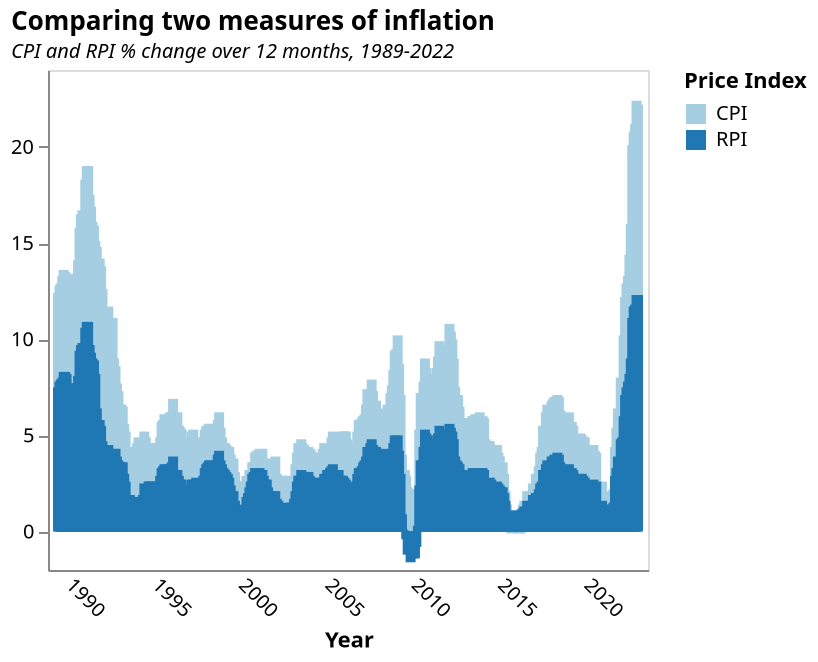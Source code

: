 {
  "$schema": "https://vega.github.io/schema/vega-lite/v5.json",
  "title": {
    "text": "Comparing two measures of inflation ",
    "subtitle": "CPI and RPI % change over 12 months, 1989-2022 ",
    "subtitleFontStyle": "italic",
    "subtitleFontSize": 10,
    "anchor": "start",
    "color": "black"
  },
  "data": {
    "values": [
      {
        "Date": "1989 JAN",
        "Value": 4.9,
        "Price Index": "CPI"
      },
      {
        "Date": "1989 FEB",
        "Value": 5,
        "Price Index": "CPI"
      },
      {
        "Date": "1989 MAR",
        "Value": 5,
        "Price Index": "CPI"
      },
      {
        "Date": "1989 APR",
        "Value": 5.3,
        "Price Index": "CPI"
      },
      {
        "Date": "1989 MAY",
        "Value": 5.3,
        "Price Index": "CPI"
      },
      {
        "Date": "1989 JUN",
        "Value": 5.2,
        "Price Index": "CPI"
      },
      {
        "Date": "1989 JUL",
        "Value": 5.2,
        "Price Index": "CPI"
      },
      {
        "Date": "1989 AUG",
        "Value": 5,
        "Price Index": "CPI"
      },
      {
        "Date": "1989 SEP",
        "Value": 5.2,
        "Price Index": "CPI"
      },
      {
        "Date": "1989 OCT",
        "Value": 5.5,
        "Price Index": "CPI"
      },
      {
        "Date": "1989 NOV",
        "Value": 5.5,
        "Price Index": "CPI"
      },
      {
        "Date": "1989 DEC",
        "Value": 5.5,
        "Price Index": "CPI"
      },
      {
        "Date": "1990 JAN",
        "Value": 5.7,
        "Price Index": "CPI"
      },
      {
        "Date": "1990 FEB",
        "Value": 5.9,
        "Price Index": "CPI"
      },
      {
        "Date": "1990 MAR",
        "Value": 6,
        "Price Index": "CPI"
      },
      {
        "Date": "1990 APR",
        "Value": 6.4,
        "Price Index": "CPI"
      },
      {
        "Date": "1990 MAY",
        "Value": 6.8,
        "Price Index": "CPI"
      },
      {
        "Date": "1990 JUN",
        "Value": 6.9,
        "Price Index": "CPI"
      },
      {
        "Date": "1990 JUL",
        "Value": 6.8,
        "Price Index": "CPI"
      },
      {
        "Date": "1990 AUG",
        "Value": 7.7,
        "Price Index": "CPI"
      },
      {
        "Date": "1990 SEP",
        "Value": 8.1,
        "Price Index": "CPI"
      },
      {
        "Date": "1990 OCT",
        "Value": 8.1,
        "Price Index": "CPI"
      },
      {
        "Date": "1990 NOV",
        "Value": 7.8,
        "Price Index": "CPI"
      },
      {
        "Date": "1990 DEC",
        "Value": 7.6,
        "Price Index": "CPI"
      },
      {
        "Date": "1991 JAN",
        "Value": 7.1,
        "Price Index": "CPI"
      },
      {
        "Date": "1991 FEB",
        "Value": 7,
        "Price Index": "CPI"
      },
      {
        "Date": "1991 MAR",
        "Value": 6.9,
        "Price Index": "CPI"
      },
      {
        "Date": "1991 APR",
        "Value": 8.4,
        "Price Index": "CPI"
      },
      {
        "Date": "1991 MAY",
        "Value": 8.2,
        "Price Index": "CPI"
      },
      {
        "Date": "1991 JUN",
        "Value": 8.4,
        "Price Index": "CPI"
      },
      {
        "Date": "1991 JUL",
        "Value": 8.3,
        "Price Index": "CPI"
      },
      {
        "Date": "1991 AUG",
        "Value": 7.9,
        "Price Index": "CPI"
      },
      {
        "Date": "1991 SEP",
        "Value": 7.1,
        "Price Index": "CPI"
      },
      {
        "Date": "1991 OCT",
        "Value": 6.8,
        "Price Index": "CPI"
      },
      {
        "Date": "1991 NOV",
        "Value": 7.1,
        "Price Index": "CPI"
      },
      {
        "Date": "1991 DEC",
        "Value": 7.2,
        "Price Index": "CPI"
      },
      {
        "Date": "1992 JAN",
        "Value": 7,
        "Price Index": "CPI"
      },
      {
        "Date": "1992 FEB",
        "Value": 6.9,
        "Price Index": "CPI"
      },
      {
        "Date": "1992 MAR",
        "Value": 7.1,
        "Price Index": "CPI"
      },
      {
        "Date": "1992 APR",
        "Value": 4.7,
        "Price Index": "CPI"
      },
      {
        "Date": "1992 MAY",
        "Value": 4.3,
        "Price Index": "CPI"
      },
      {
        "Date": "1992 JUN",
        "Value": 3.8,
        "Price Index": "CPI"
      },
      {
        "Date": "1992 JUL",
        "Value": 3.6,
        "Price Index": "CPI"
      },
      {
        "Date": "1992 AUG",
        "Value": 3,
        "Price Index": "CPI"
      },
      {
        "Date": "1992 SEP",
        "Value": 3,
        "Price Index": "CPI"
      },
      {
        "Date": "1992 OCT",
        "Value": 2.9,
        "Price Index": "CPI"
      },
      {
        "Date": "1992 NOV",
        "Value": 2.6,
        "Price Index": "CPI"
      },
      {
        "Date": "1992 DEC",
        "Value": 2.6,
        "Price Index": "CPI"
      },
      {
        "Date": "1993 JAN",
        "Value": 2.2,
        "Price Index": "CPI"
      },
      {
        "Date": "1993 FEB",
        "Value": 2.4,
        "Price Index": "CPI"
      },
      {
        "Date": "1993 MAR",
        "Value": 2.5,
        "Price Index": "CPI"
      },
      {
        "Date": "1993 APR",
        "Value": 2.5,
        "Price Index": "CPI"
      },
      {
        "Date": "1993 MAY",
        "Value": 2.5,
        "Price Index": "CPI"
      },
      {
        "Date": "1993 JUN",
        "Value": 2.4,
        "Price Index": "CPI"
      },
      {
        "Date": "1993 JUL",
        "Value": 2.6,
        "Price Index": "CPI"
      },
      {
        "Date": "1993 AUG",
        "Value": 2.9,
        "Price Index": "CPI"
      },
      {
        "Date": "1993 SEP",
        "Value": 3.1,
        "Price Index": "CPI"
      },
      {
        "Date": "1993 OCT",
        "Value": 2.6,
        "Price Index": "CPI"
      },
      {
        "Date": "1993 NOV",
        "Value": 2.3,
        "Price Index": "CPI"
      },
      {
        "Date": "1993 DEC",
        "Value": 2.4,
        "Price Index": "CPI"
      },
      {
        "Date": "1994 JAN",
        "Value": 2.7,
        "Price Index": "CPI"
      },
      {
        "Date": "1994 FEB",
        "Value": 2.5,
        "Price Index": "CPI"
      },
      {
        "Date": "1994 MAR",
        "Value": 2.2,
        "Price Index": "CPI"
      },
      {
        "Date": "1994 APR",
        "Value": 2,
        "Price Index": "CPI"
      },
      {
        "Date": "1994 MAY",
        "Value": 2,
        "Price Index": "CPI"
      },
      {
        "Date": "1994 JUN",
        "Value": 2,
        "Price Index": "CPI"
      },
      {
        "Date": "1994 JUL",
        "Value": 1.7,
        "Price Index": "CPI"
      },
      {
        "Date": "1994 AUG",
        "Value": 1.9,
        "Price Index": "CPI"
      },
      {
        "Date": "1994 SEP",
        "Value": 1.5,
        "Price Index": "CPI"
      },
      {
        "Date": "1994 OCT",
        "Value": 1.5,
        "Price Index": "CPI"
      },
      {
        "Date": "1994 NOV",
        "Value": 1.8,
        "Price Index": "CPI"
      },
      {
        "Date": "1994 DEC",
        "Value": 2,
        "Price Index": "CPI"
      },
      {
        "Date": "1995 JAN",
        "Value": 2.4,
        "Price Index": "CPI"
      },
      {
        "Date": "1995 FEB",
        "Value": 2.4,
        "Price Index": "CPI"
      },
      {
        "Date": "1995 MAR",
        "Value": 2.6,
        "Price Index": "CPI"
      },
      {
        "Date": "1995 APR",
        "Value": 2.3,
        "Price Index": "CPI"
      },
      {
        "Date": "1995 MAY",
        "Value": 2.5,
        "Price Index": "CPI"
      },
      {
        "Date": "1995 JUN",
        "Value": 2.6,
        "Price Index": "CPI"
      },
      {
        "Date": "1995 JUL",
        "Value": 2.7,
        "Price Index": "CPI"
      },
      {
        "Date": "1995 AUG",
        "Value": 2.6,
        "Price Index": "CPI"
      },
      {
        "Date": "1995 SEP",
        "Value": 3,
        "Price Index": "CPI"
      },
      {
        "Date": "1995 OCT",
        "Value": 2.9,
        "Price Index": "CPI"
      },
      {
        "Date": "1995 NOV",
        "Value": 2.8,
        "Price Index": "CPI"
      },
      {
        "Date": "1995 DEC",
        "Value": 3,
        "Price Index": "CPI"
      },
      {
        "Date": "1996 JAN",
        "Value": 2.6,
        "Price Index": "CPI"
      },
      {
        "Date": "1996 FEB",
        "Value": 2.7,
        "Price Index": "CPI"
      },
      {
        "Date": "1996 MAR",
        "Value": 2.6,
        "Price Index": "CPI"
      },
      {
        "Date": "1996 APR",
        "Value": 2.5,
        "Price Index": "CPI"
      },
      {
        "Date": "1996 MAY",
        "Value": 2.3,
        "Price Index": "CPI"
      },
      {
        "Date": "1996 JUN",
        "Value": 2.3,
        "Price Index": "CPI"
      },
      {
        "Date": "1996 JUL",
        "Value": 2.2,
        "Price Index": "CPI"
      },
      {
        "Date": "1996 AUG",
        "Value": 2.3,
        "Price Index": "CPI"
      },
      {
        "Date": "1996 SEP",
        "Value": 2.3,
        "Price Index": "CPI"
      },
      {
        "Date": "1996 OCT",
        "Value": 2.5,
        "Price Index": "CPI"
      },
      {
        "Date": "1996 NOV",
        "Value": 2.6,
        "Price Index": "CPI"
      },
      {
        "Date": "1996 DEC",
        "Value": 2.3,
        "Price Index": "CPI"
      },
      {
        "Date": "1997 JAN",
        "Value": 2.1,
        "Price Index": "CPI"
      },
      {
        "Date": "1997 FEB",
        "Value": 1.9,
        "Price Index": "CPI"
      },
      {
        "Date": "1997 MAR",
        "Value": 1.7,
        "Price Index": "CPI"
      },
      {
        "Date": "1997 APR",
        "Value": 1.6,
        "Price Index": "CPI"
      },
      {
        "Date": "1997 MAY",
        "Value": 1.6,
        "Price Index": "CPI"
      },
      {
        "Date": "1997 JUN",
        "Value": 1.7,
        "Price Index": "CPI"
      },
      {
        "Date": "1997 JUL",
        "Value": 2,
        "Price Index": "CPI"
      },
      {
        "Date": "1997 AUG",
        "Value": 2,
        "Price Index": "CPI"
      },
      {
        "Date": "1997 SEP",
        "Value": 1.8,
        "Price Index": "CPI"
      },
      {
        "Date": "1997 OCT",
        "Value": 1.9,
        "Price Index": "CPI"
      },
      {
        "Date": "1997 NOV",
        "Value": 1.9,
        "Price Index": "CPI"
      },
      {
        "Date": "1997 DEC",
        "Value": 1.7,
        "Price Index": "CPI"
      },
      {
        "Date": "1998 JAN",
        "Value": 1.5,
        "Price Index": "CPI"
      },
      {
        "Date": "1998 FEB",
        "Value": 1.6,
        "Price Index": "CPI"
      },
      {
        "Date": "1998 MAR",
        "Value": 1.7,
        "Price Index": "CPI"
      },
      {
        "Date": "1998 APR",
        "Value": 1.8,
        "Price Index": "CPI"
      },
      {
        "Date": "1998 MAY",
        "Value": 2,
        "Price Index": "CPI"
      },
      {
        "Date": "1998 JUN",
        "Value": 1.7,
        "Price Index": "CPI"
      },
      {
        "Date": "1998 JUL",
        "Value": 1.4,
        "Price Index": "CPI"
      },
      {
        "Date": "1998 AUG",
        "Value": 1.3,
        "Price Index": "CPI"
      },
      {
        "Date": "1998 SEP",
        "Value": 1.4,
        "Price Index": "CPI"
      },
      {
        "Date": "1998 OCT",
        "Value": 1.4,
        "Price Index": "CPI"
      },
      {
        "Date": "1998 NOV",
        "Value": 1.4,
        "Price Index": "CPI"
      },
      {
        "Date": "1998 DEC",
        "Value": 1.6,
        "Price Index": "CPI"
      },
      {
        "Date": "1999 JAN",
        "Value": 1.6,
        "Price Index": "CPI"
      },
      {
        "Date": "1999 FEB",
        "Value": 1.4,
        "Price Index": "CPI"
      },
      {
        "Date": "1999 MAR",
        "Value": 1.7,
        "Price Index": "CPI"
      },
      {
        "Date": "1999 APR",
        "Value": 1.5,
        "Price Index": "CPI"
      },
      {
        "Date": "1999 MAY",
        "Value": 1.3,
        "Price Index": "CPI"
      },
      {
        "Date": "1999 JUN",
        "Value": 1.3,
        "Price Index": "CPI"
      },
      {
        "Date": "1999 JUL",
        "Value": 1.3,
        "Price Index": "CPI"
      },
      {
        "Date": "1999 AUG",
        "Value": 1.2,
        "Price Index": "CPI"
      },
      {
        "Date": "1999 SEP",
        "Value": 1.2,
        "Price Index": "CPI"
      },
      {
        "Date": "1999 OCT",
        "Value": 1.1,
        "Price Index": "CPI"
      },
      {
        "Date": "1999 NOV",
        "Value": 1.2,
        "Price Index": "CPI"
      },
      {
        "Date": "1999 DEC",
        "Value": 1.1,
        "Price Index": "CPI"
      },
      {
        "Date": "2000 JAN",
        "Value": 0.8,
        "Price Index": "CPI"
      },
      {
        "Date": "2000 FEB",
        "Value": 0.9,
        "Price Index": "CPI"
      },
      {
        "Date": "2000 MAR",
        "Value": 0.6,
        "Price Index": "CPI"
      },
      {
        "Date": "2000 APR",
        "Value": 0.6,
        "Price Index": "CPI"
      },
      {
        "Date": "2000 MAY",
        "Value": 0.5,
        "Price Index": "CPI"
      },
      {
        "Date": "2000 JUN",
        "Value": 0.8,
        "Price Index": "CPI"
      },
      {
        "Date": "2000 JUL",
        "Value": 0.9,
        "Price Index": "CPI"
      },
      {
        "Date": "2000 AUG",
        "Value": 0.6,
        "Price Index": "CPI"
      },
      {
        "Date": "2000 SEP",
        "Value": 1,
        "Price Index": "CPI"
      },
      {
        "Date": "2000 OCT",
        "Value": 1,
        "Price Index": "CPI"
      },
      {
        "Date": "2000 NOV",
        "Value": 1.1,
        "Price Index": "CPI"
      },
      {
        "Date": "2000 DEC",
        "Value": 0.8,
        "Price Index": "CPI"
      },
      {
        "Date": "2001 JAN",
        "Value": 0.9,
        "Price Index": "CPI"
      },
      {
        "Date": "2001 FEB",
        "Value": 0.8,
        "Price Index": "CPI"
      },
      {
        "Date": "2001 MAR",
        "Value": 0.9,
        "Price Index": "CPI"
      },
      {
        "Date": "2001 APR",
        "Value": 1.2,
        "Price Index": "CPI"
      },
      {
        "Date": "2001 MAY",
        "Value": 1.7,
        "Price Index": "CPI"
      },
      {
        "Date": "2001 JUN",
        "Value": 1.7,
        "Price Index": "CPI"
      },
      {
        "Date": "2001 JUL",
        "Value": 1.4,
        "Price Index": "CPI"
      },
      {
        "Date": "2001 AUG",
        "Value": 1.8,
        "Price Index": "CPI"
      },
      {
        "Date": "2001 SEP",
        "Value": 1.3,
        "Price Index": "CPI"
      },
      {
        "Date": "2001 OCT",
        "Value": 1.2,
        "Price Index": "CPI"
      },
      {
        "Date": "2001 NOV",
        "Value": 0.8,
        "Price Index": "CPI"
      },
      {
        "Date": "2001 DEC",
        "Value": 1.1,
        "Price Index": "CPI"
      },
      {
        "Date": "2002 JAN",
        "Value": 1.6,
        "Price Index": "CPI"
      },
      {
        "Date": "2002 FEB",
        "Value": 1.5,
        "Price Index": "CPI"
      },
      {
        "Date": "2002 MAR",
        "Value": 1.5,
        "Price Index": "CPI"
      },
      {
        "Date": "2002 APR",
        "Value": 1.4,
        "Price Index": "CPI"
      },
      {
        "Date": "2002 MAY",
        "Value": 0.8,
        "Price Index": "CPI"
      },
      {
        "Date": "2002 JUN",
        "Value": 0.6,
        "Price Index": "CPI"
      },
      {
        "Date": "2002 JUL",
        "Value": 1.1,
        "Price Index": "CPI"
      },
      {
        "Date": "2002 AUG",
        "Value": 1,
        "Price Index": "CPI"
      },
      {
        "Date": "2002 SEP",
        "Value": 1,
        "Price Index": "CPI"
      },
      {
        "Date": "2002 OCT",
        "Value": 1.4,
        "Price Index": "CPI"
      },
      {
        "Date": "2002 NOV",
        "Value": 1.5,
        "Price Index": "CPI"
      },
      {
        "Date": "2002 DEC",
        "Value": 1.7,
        "Price Index": "CPI"
      },
      {
        "Date": "2003 JAN",
        "Value": 1.3,
        "Price Index": "CPI"
      },
      {
        "Date": "2003 FEB",
        "Value": 1.6,
        "Price Index": "CPI"
      },
      {
        "Date": "2003 MAR",
        "Value": 1.5,
        "Price Index": "CPI"
      },
      {
        "Date": "2003 APR",
        "Value": 1.4,
        "Price Index": "CPI"
      },
      {
        "Date": "2003 MAY",
        "Value": 1.3,
        "Price Index": "CPI"
      },
      {
        "Date": "2003 JUN",
        "Value": 1.1,
        "Price Index": "CPI"
      },
      {
        "Date": "2003 JUL",
        "Value": 1.3,
        "Price Index": "CPI"
      },
      {
        "Date": "2003 AUG",
        "Value": 1.4,
        "Price Index": "CPI"
      },
      {
        "Date": "2003 SEP",
        "Value": 1.4,
        "Price Index": "CPI"
      },
      {
        "Date": "2003 OCT",
        "Value": 1.4,
        "Price Index": "CPI"
      },
      {
        "Date": "2003 NOV",
        "Value": 1.3,
        "Price Index": "CPI"
      },
      {
        "Date": "2003 DEC",
        "Value": 1.3,
        "Price Index": "CPI"
      },
      {
        "Date": "2004 JAN",
        "Value": 1.4,
        "Price Index": "CPI"
      },
      {
        "Date": "2004 FEB",
        "Value": 1.3,
        "Price Index": "CPI"
      },
      {
        "Date": "2004 MAR",
        "Value": 1.1,
        "Price Index": "CPI"
      },
      {
        "Date": "2004 APR",
        "Value": 1.1,
        "Price Index": "CPI"
      },
      {
        "Date": "2004 MAY",
        "Value": 1.5,
        "Price Index": "CPI"
      },
      {
        "Date": "2004 JUN",
        "Value": 1.6,
        "Price Index": "CPI"
      },
      {
        "Date": "2004 JUL",
        "Value": 1.4,
        "Price Index": "CPI"
      },
      {
        "Date": "2004 AUG",
        "Value": 1.3,
        "Price Index": "CPI"
      },
      {
        "Date": "2004 SEP",
        "Value": 1.1,
        "Price Index": "CPI"
      },
      {
        "Date": "2004 OCT",
        "Value": 1.2,
        "Price Index": "CPI"
      },
      {
        "Date": "2004 NOV",
        "Value": 1.5,
        "Price Index": "CPI"
      },
      {
        "Date": "2004 DEC",
        "Value": 1.7,
        "Price Index": "CPI"
      },
      {
        "Date": "2005 JAN",
        "Value": 1.6,
        "Price Index": "CPI"
      },
      {
        "Date": "2005 FEB",
        "Value": 1.7,
        "Price Index": "CPI"
      },
      {
        "Date": "2005 MAR",
        "Value": 1.9,
        "Price Index": "CPI"
      },
      {
        "Date": "2005 APR",
        "Value": 1.9,
        "Price Index": "CPI"
      },
      {
        "Date": "2005 MAY",
        "Value": 1.9,
        "Price Index": "CPI"
      },
      {
        "Date": "2005 JUN",
        "Value": 2,
        "Price Index": "CPI"
      },
      {
        "Date": "2005 JUL",
        "Value": 2.3,
        "Price Index": "CPI"
      },
      {
        "Date": "2005 AUG",
        "Value": 2.4,
        "Price Index": "CPI"
      },
      {
        "Date": "2005 SEP",
        "Value": 2.5,
        "Price Index": "CPI"
      },
      {
        "Date": "2005 OCT",
        "Value": 2.3,
        "Price Index": "CPI"
      },
      {
        "Date": "2005 NOV",
        "Value": 2.1,
        "Price Index": "CPI"
      },
      {
        "Date": "2005 DEC",
        "Value": 1.9,
        "Price Index": "CPI"
      },
      {
        "Date": "2006 JAN",
        "Value": 1.9,
        "Price Index": "CPI"
      },
      {
        "Date": "2006 FEB",
        "Value": 2,
        "Price Index": "CPI"
      },
      {
        "Date": "2006 MAR",
        "Value": 1.8,
        "Price Index": "CPI"
      },
      {
        "Date": "2006 APR",
        "Value": 2,
        "Price Index": "CPI"
      },
      {
        "Date": "2006 MAY",
        "Value": 2.2,
        "Price Index": "CPI"
      },
      {
        "Date": "2006 JUN",
        "Value": 2.5,
        "Price Index": "CPI"
      },
      {
        "Date": "2006 JUL",
        "Value": 2.4,
        "Price Index": "CPI"
      },
      {
        "Date": "2006 AUG",
        "Value": 2.5,
        "Price Index": "CPI"
      },
      {
        "Date": "2006 SEP",
        "Value": 2.4,
        "Price Index": "CPI"
      },
      {
        "Date": "2006 OCT",
        "Value": 2.4,
        "Price Index": "CPI"
      },
      {
        "Date": "2006 NOV",
        "Value": 2.7,
        "Price Index": "CPI"
      },
      {
        "Date": "2006 DEC",
        "Value": 3,
        "Price Index": "CPI"
      },
      {
        "Date": "2007 JAN",
        "Value": 2.7,
        "Price Index": "CPI"
      },
      {
        "Date": "2007 FEB",
        "Value": 2.8,
        "Price Index": "CPI"
      },
      {
        "Date": "2007 MAR",
        "Value": 3.1,
        "Price Index": "CPI"
      },
      {
        "Date": "2007 APR",
        "Value": 2.8,
        "Price Index": "CPI"
      },
      {
        "Date": "2007 MAY",
        "Value": 2.5,
        "Price Index": "CPI"
      },
      {
        "Date": "2007 JUN",
        "Value": 2.4,
        "Price Index": "CPI"
      },
      {
        "Date": "2007 JUL",
        "Value": 1.9,
        "Price Index": "CPI"
      },
      {
        "Date": "2007 AUG",
        "Value": 1.8,
        "Price Index": "CPI"
      },
      {
        "Date": "2007 SEP",
        "Value": 1.8,
        "Price Index": "CPI"
      },
      {
        "Date": "2007 OCT",
        "Value": 2.1,
        "Price Index": "CPI"
      },
      {
        "Date": "2007 NOV",
        "Value": 2.1,
        "Price Index": "CPI"
      },
      {
        "Date": "2007 DEC",
        "Value": 2.1,
        "Price Index": "CPI"
      },
      {
        "Date": "2008 JAN",
        "Value": 2.2,
        "Price Index": "CPI"
      },
      {
        "Date": "2008 FEB",
        "Value": 2.5,
        "Price Index": "CPI"
      },
      {
        "Date": "2008 MAR",
        "Value": 2.5,
        "Price Index": "CPI"
      },
      {
        "Date": "2008 APR",
        "Value": 3,
        "Price Index": "CPI"
      },
      {
        "Date": "2008 MAY",
        "Value": 3.3,
        "Price Index": "CPI"
      },
      {
        "Date": "2008 JUN",
        "Value": 3.8,
        "Price Index": "CPI"
      },
      {
        "Date": "2008 JUL",
        "Value": 4.4,
        "Price Index": "CPI"
      },
      {
        "Date": "2008 AUG",
        "Value": 4.7,
        "Price Index": "CPI"
      },
      {
        "Date": "2008 SEP",
        "Value": 5.2,
        "Price Index": "CPI"
      },
      {
        "Date": "2008 OCT",
        "Value": 4.5,
        "Price Index": "CPI"
      },
      {
        "Date": "2008 NOV",
        "Value": 4.1,
        "Price Index": "CPI"
      },
      {
        "Date": "2008 DEC",
        "Value": 3.1,
        "Price Index": "CPI"
      },
      {
        "Date": "2009 JAN",
        "Value": 3,
        "Price Index": "CPI"
      },
      {
        "Date": "2009 FEB",
        "Value": 3.2,
        "Price Index": "CPI"
      },
      {
        "Date": "2009 MAR",
        "Value": 2.9,
        "Price Index": "CPI"
      },
      {
        "Date": "2009 APR",
        "Value": 2.3,
        "Price Index": "CPI"
      },
      {
        "Date": "2009 MAY",
        "Value": 2.2,
        "Price Index": "CPI"
      },
      {
        "Date": "2009 JUN",
        "Value": 1.8,
        "Price Index": "CPI"
      },
      {
        "Date": "2009 JUL",
        "Value": 1.8,
        "Price Index": "CPI"
      },
      {
        "Date": "2009 AUG",
        "Value": 1.6,
        "Price Index": "CPI"
      },
      {
        "Date": "2009 SEP",
        "Value": 1.1,
        "Price Index": "CPI"
      },
      {
        "Date": "2009 OCT",
        "Value": 1.5,
        "Price Index": "CPI"
      },
      {
        "Date": "2009 NOV",
        "Value": 1.9,
        "Price Index": "CPI"
      },
      {
        "Date": "2009 DEC",
        "Value": 2.9,
        "Price Index": "CPI"
      },
      {
        "Date": "2010 JAN",
        "Value": 3.5,
        "Price Index": "CPI"
      },
      {
        "Date": "2010 FEB",
        "Value": 3,
        "Price Index": "CPI"
      },
      {
        "Date": "2010 MAR",
        "Value": 3.4,
        "Price Index": "CPI"
      },
      {
        "Date": "2010 APR",
        "Value": 3.7,
        "Price Index": "CPI"
      },
      {
        "Date": "2010 MAY",
        "Value": 3.4,
        "Price Index": "CPI"
      },
      {
        "Date": "2010 JUN",
        "Value": 3.2,
        "Price Index": "CPI"
      },
      {
        "Date": "2010 JUL",
        "Value": 3.1,
        "Price Index": "CPI"
      },
      {
        "Date": "2010 AUG",
        "Value": 3.1,
        "Price Index": "CPI"
      },
      {
        "Date": "2010 SEP",
        "Value": 3.1,
        "Price Index": "CPI"
      },
      {
        "Date": "2010 OCT",
        "Value": 3.2,
        "Price Index": "CPI"
      },
      {
        "Date": "2010 NOV",
        "Value": 3.3,
        "Price Index": "CPI"
      },
      {
        "Date": "2010 DEC",
        "Value": 3.7,
        "Price Index": "CPI"
      },
      {
        "Date": "2011 JAN",
        "Value": 4,
        "Price Index": "CPI"
      },
      {
        "Date": "2011 FEB",
        "Value": 4.4,
        "Price Index": "CPI"
      },
      {
        "Date": "2011 MAR",
        "Value": 4,
        "Price Index": "CPI"
      },
      {
        "Date": "2011 APR",
        "Value": 4.5,
        "Price Index": "CPI"
      },
      {
        "Date": "2011 MAY",
        "Value": 4.5,
        "Price Index": "CPI"
      },
      {
        "Date": "2011 JUN",
        "Value": 4.2,
        "Price Index": "CPI"
      },
      {
        "Date": "2011 JUL",
        "Value": 4.4,
        "Price Index": "CPI"
      },
      {
        "Date": "2011 AUG",
        "Value": 4.5,
        "Price Index": "CPI"
      },
      {
        "Date": "2011 SEP",
        "Value": 5.2,
        "Price Index": "CPI"
      },
      {
        "Date": "2011 OCT",
        "Value": 5,
        "Price Index": "CPI"
      },
      {
        "Date": "2011 NOV",
        "Value": 4.8,
        "Price Index": "CPI"
      },
      {
        "Date": "2011 DEC",
        "Value": 4.2,
        "Price Index": "CPI"
      },
      {
        "Date": "2012 JAN",
        "Value": 3.6,
        "Price Index": "CPI"
      },
      {
        "Date": "2012 FEB",
        "Value": 3.4,
        "Price Index": "CPI"
      },
      {
        "Date": "2012 MAR",
        "Value": 3.5,
        "Price Index": "CPI"
      },
      {
        "Date": "2012 APR",
        "Value": 3,
        "Price Index": "CPI"
      },
      {
        "Date": "2012 MAY",
        "Value": 2.8,
        "Price Index": "CPI"
      },
      {
        "Date": "2012 JUN",
        "Value": 2.4,
        "Price Index": "CPI"
      },
      {
        "Date": "2012 JUL",
        "Value": 2.6,
        "Price Index": "CPI"
      },
      {
        "Date": "2012 AUG",
        "Value": 2.5,
        "Price Index": "CPI"
      },
      {
        "Date": "2012 SEP",
        "Value": 2.2,
        "Price Index": "CPI"
      },
      {
        "Date": "2012 OCT",
        "Value": 2.7,
        "Price Index": "CPI"
      },
      {
        "Date": "2012 NOV",
        "Value": 2.7,
        "Price Index": "CPI"
      },
      {
        "Date": "2012 DEC",
        "Value": 2.7,
        "Price Index": "CPI"
      },
      {
        "Date": "2013 JAN",
        "Value": 2.7,
        "Price Index": "CPI"
      },
      {
        "Date": "2013 FEB",
        "Value": 2.8,
        "Price Index": "CPI"
      },
      {
        "Date": "2013 MAR",
        "Value": 2.8,
        "Price Index": "CPI"
      },
      {
        "Date": "2013 APR",
        "Value": 2.4,
        "Price Index": "CPI"
      },
      {
        "Date": "2013 MAY",
        "Value": 2.7,
        "Price Index": "CPI"
      },
      {
        "Date": "2013 JUN",
        "Value": 2.9,
        "Price Index": "CPI"
      },
      {
        "Date": "2013 JUL",
        "Value": 2.8,
        "Price Index": "CPI"
      },
      {
        "Date": "2013 AUG",
        "Value": 2.7,
        "Price Index": "CPI"
      },
      {
        "Date": "2013 SEP",
        "Value": 2.7,
        "Price Index": "CPI"
      },
      {
        "Date": "2013 OCT",
        "Value": 2.2,
        "Price Index": "CPI"
      },
      {
        "Date": "2013 NOV",
        "Value": 2.1,
        "Price Index": "CPI"
      },
      {
        "Date": "2013 DEC",
        "Value": 2,
        "Price Index": "CPI"
      },
      {
        "Date": "2014 JAN",
        "Value": 1.9,
        "Price Index": "CPI"
      },
      {
        "Date": "2014 FEB",
        "Value": 1.7,
        "Price Index": "CPI"
      },
      {
        "Date": "2014 MAR",
        "Value": 1.6,
        "Price Index": "CPI"
      },
      {
        "Date": "2014 APR",
        "Value": 1.8,
        "Price Index": "CPI"
      },
      {
        "Date": "2014 MAY",
        "Value": 1.5,
        "Price Index": "CPI"
      },
      {
        "Date": "2014 JUN",
        "Value": 1.9,
        "Price Index": "CPI"
      },
      {
        "Date": "2014 JUL",
        "Value": 1.6,
        "Price Index": "CPI"
      },
      {
        "Date": "2014 AUG",
        "Value": 1.5,
        "Price Index": "CPI"
      },
      {
        "Date": "2014 SEP",
        "Value": 1.2,
        "Price Index": "CPI"
      },
      {
        "Date": "2014 OCT",
        "Value": 1.3,
        "Price Index": "CPI"
      },
      {
        "Date": "2014 NOV",
        "Value": 1,
        "Price Index": "CPI"
      },
      {
        "Date": "2014 DEC",
        "Value": 0.5,
        "Price Index": "CPI"
      },
      {
        "Date": "2015 JAN",
        "Value": 0.3,
        "Price Index": "CPI"
      },
      {
        "Date": "2015 FEB",
        "Value": 0,
        "Price Index": "CPI"
      },
      {
        "Date": "2015 MAR",
        "Value": 0,
        "Price Index": "CPI"
      },
      {
        "Date": "2015 APR",
        "Value": -0.1,
        "Price Index": "CPI"
      },
      {
        "Date": "2015 MAY",
        "Value": 0.1,
        "Price Index": "CPI"
      },
      {
        "Date": "2015 JUN",
        "Value": 0,
        "Price Index": "CPI"
      },
      {
        "Date": "2015 JUL",
        "Value": 0.1,
        "Price Index": "CPI"
      },
      {
        "Date": "2015 AUG",
        "Value": 0,
        "Price Index": "CPI"
      },
      {
        "Date": "2015 SEP",
        "Value": -0.1,
        "Price Index": "CPI"
      },
      {
        "Date": "2015 OCT",
        "Value": -0.1,
        "Price Index": "CPI"
      },
      {
        "Date": "2015 NOV",
        "Value": 0.1,
        "Price Index": "CPI"
      },
      {
        "Date": "2015 DEC",
        "Value": 0.2,
        "Price Index": "CPI"
      },
      {
        "Date": "2016 JAN",
        "Value": 0.3,
        "Price Index": "CPI"
      },
      {
        "Date": "2016 FEB",
        "Value": 0.3,
        "Price Index": "CPI"
      },
      {
        "Date": "2016 MAR",
        "Value": 0.5,
        "Price Index": "CPI"
      },
      {
        "Date": "2016 APR",
        "Value": 0.3,
        "Price Index": "CPI"
      },
      {
        "Date": "2016 MAY",
        "Value": 0.3,
        "Price Index": "CPI"
      },
      {
        "Date": "2016 JUN",
        "Value": 0.5,
        "Price Index": "CPI"
      },
      {
        "Date": "2016 JUL",
        "Value": 0.6,
        "Price Index": "CPI"
      },
      {
        "Date": "2016 AUG",
        "Value": 0.6,
        "Price Index": "CPI"
      },
      {
        "Date": "2016 SEP",
        "Value": 1,
        "Price Index": "CPI"
      },
      {
        "Date": "2016 OCT",
        "Value": 0.9,
        "Price Index": "CPI"
      },
      {
        "Date": "2016 NOV",
        "Value": 1.2,
        "Price Index": "CPI"
      },
      {
        "Date": "2016 DEC",
        "Value": 1.6,
        "Price Index": "CPI"
      },
      {
        "Date": "2017 JAN",
        "Value": 1.8,
        "Price Index": "CPI"
      },
      {
        "Date": "2017 FEB",
        "Value": 2.3,
        "Price Index": "CPI"
      },
      {
        "Date": "2017 MAR",
        "Value": 2.3,
        "Price Index": "CPI"
      },
      {
        "Date": "2017 APR",
        "Value": 2.7,
        "Price Index": "CPI"
      },
      {
        "Date": "2017 MAY",
        "Value": 2.9,
        "Price Index": "CPI"
      },
      {
        "Date": "2017 JUN",
        "Value": 2.6,
        "Price Index": "CPI"
      },
      {
        "Date": "2017 JUL",
        "Value": 2.6,
        "Price Index": "CPI"
      },
      {
        "Date": "2017 AUG",
        "Value": 2.9,
        "Price Index": "CPI"
      },
      {
        "Date": "2017 SEP",
        "Value": 3,
        "Price Index": "CPI"
      },
      {
        "Date": "2017 OCT",
        "Value": 3,
        "Price Index": "CPI"
      },
      {
        "Date": "2017 NOV",
        "Value": 3.1,
        "Price Index": "CPI"
      },
      {
        "Date": "2017 DEC",
        "Value": 3,
        "Price Index": "CPI"
      },
      {
        "Date": "2018 JAN",
        "Value": 3,
        "Price Index": "CPI"
      },
      {
        "Date": "2018 FEB",
        "Value": 2.7,
        "Price Index": "CPI"
      },
      {
        "Date": "2018 MAR",
        "Value": 2.5,
        "Price Index": "CPI"
      },
      {
        "Date": "2018 APR",
        "Value": 2.4,
        "Price Index": "CPI"
      },
      {
        "Date": "2018 MAY",
        "Value": 2.4,
        "Price Index": "CPI"
      },
      {
        "Date": "2018 JUN",
        "Value": 2.4,
        "Price Index": "CPI"
      },
      {
        "Date": "2018 JUL",
        "Value": 2.5,
        "Price Index": "CPI"
      },
      {
        "Date": "2018 AUG",
        "Value": 2.7,
        "Price Index": "CPI"
      },
      {
        "Date": "2018 SEP",
        "Value": 2.4,
        "Price Index": "CPI"
      },
      {
        "Date": "2018 OCT",
        "Value": 2.4,
        "Price Index": "CPI"
      },
      {
        "Date": "2018 NOV",
        "Value": 2.3,
        "Price Index": "CPI"
      },
      {
        "Date": "2018 DEC",
        "Value": 2.1,
        "Price Index": "CPI"
      },
      {
        "Date": "2019 JAN",
        "Value": 1.8,
        "Price Index": "CPI"
      },
      {
        "Date": "2019 FEB",
        "Value": 1.9,
        "Price Index": "CPI"
      },
      {
        "Date": "2019 MAR",
        "Value": 1.9,
        "Price Index": "CPI"
      },
      {
        "Date": "2019 APR",
        "Value": 2.1,
        "Price Index": "CPI"
      },
      {
        "Date": "2019 MAY",
        "Value": 2,
        "Price Index": "CPI"
      },
      {
        "Date": "2019 JUN",
        "Value": 2,
        "Price Index": "CPI"
      },
      {
        "Date": "2019 JUL",
        "Value": 2.1,
        "Price Index": "CPI"
      },
      {
        "Date": "2019 AUG",
        "Value": 1.7,
        "Price Index": "CPI"
      },
      {
        "Date": "2019 SEP",
        "Value": 1.7,
        "Price Index": "CPI"
      },
      {
        "Date": "2019 OCT",
        "Value": 1.5,
        "Price Index": "CPI"
      },
      {
        "Date": "2019 NOV",
        "Value": 1.5,
        "Price Index": "CPI"
      },
      {
        "Date": "2019 DEC",
        "Value": 1.3,
        "Price Index": "CPI"
      },
      {
        "Date": "2020 JAN",
        "Value": 1.8,
        "Price Index": "CPI"
      },
      {
        "Date": "2020 FEB",
        "Value": 1.7,
        "Price Index": "CPI"
      },
      {
        "Date": "2020 MAR",
        "Value": 1.5,
        "Price Index": "CPI"
      },
      {
        "Date": "2020 APR",
        "Value": 0.8,
        "Price Index": "CPI"
      },
      {
        "Date": "2020 MAY",
        "Value": 0.5,
        "Price Index": "CPI"
      },
      {
        "Date": "2020 JUN",
        "Value": 0.6,
        "Price Index": "CPI"
      },
      {
        "Date": "2020 JUL",
        "Value": 1,
        "Price Index": "CPI"
      },
      {
        "Date": "2020 AUG",
        "Value": 0.2,
        "Price Index": "CPI"
      },
      {
        "Date": "2020 SEP",
        "Value": 0.5,
        "Price Index": "CPI"
      },
      {
        "Date": "2020 OCT",
        "Value": 0.7,
        "Price Index": "CPI"
      },
      {
        "Date": "2020 NOV",
        "Value": 0.3,
        "Price Index": "CPI"
      },
      {
        "Date": "2020 DEC",
        "Value": 0.6,
        "Price Index": "CPI"
      },
      {
        "Date": "2021 JAN",
        "Value": 0.7,
        "Price Index": "CPI"
      },
      {
        "Date": "2021 FEB",
        "Value": 0.4,
        "Price Index": "CPI"
      },
      {
        "Date": "2021 MAR",
        "Value": 0.7,
        "Price Index": "CPI"
      },
      {
        "Date": "2021 APR",
        "Value": 1.5,
        "Price Index": "CPI"
      },
      {
        "Date": "2021 MAY",
        "Value": 2.1,
        "Price Index": "CPI"
      },
      {
        "Date": "2021 JUN",
        "Value": 2.5,
        "Price Index": "CPI"
      },
      {
        "Date": "2021 JUL",
        "Value": 2,
        "Price Index": "CPI"
      },
      {
        "Date": "2021 AUG",
        "Value": 3.2,
        "Price Index": "CPI"
      },
      {
        "Date": "2021 SEP",
        "Value": 3.1,
        "Price Index": "CPI"
      },
      {
        "Date": "2021 OCT",
        "Value": 4.2,
        "Price Index": "CPI"
      },
      {
        "Date": "2021 NOV",
        "Value": 5.1,
        "Price Index": "CPI"
      },
      {
        "Date": "2021 DEC",
        "Value": 5.4,
        "Price Index": "CPI"
      },
      {
        "Date": "2022 JAN",
        "Value": 5.5,
        "Price Index": "CPI"
      },
      {
        "Date": "2022 FEB",
        "Value": 6.2,
        "Price Index": "CPI"
      },
      {
        "Date": "2022 MAR",
        "Value": 7,
        "Price Index": "CPI"
      },
      {
        "Date": "2022 APR",
        "Value": 9,
        "Price Index": "CPI"
      },
      {
        "Date": "2022 MAY",
        "Value": 9.1,
        "Price Index": "CPI"
      },
      {
        "Date": "2022 JUN",
        "Value": 9.4,
        "Price Index": "CPI"
      },
      {
        "Date": "2022 JUL",
        "Value": 10.1,
        "Price Index": "CPI"
      },
      {
        "Date": "2022 AUG",
        "Value": 9.9,
        "Price Index": "CPI"
      },
      {
        "Date": "1989 JAN",
        "Value": 7.5,
        "Price Index": "RPI"
      },
      {
        "Date": "1989 FEB",
        "Value": 7.8,
        "Price Index": "RPI"
      },
      {
        "Date": "1989 MAR",
        "Value": 7.9,
        "Price Index": "RPI"
      },
      {
        "Date": "1989 APR",
        "Value": 8,
        "Price Index": "RPI"
      },
      {
        "Date": "1989 MAY",
        "Value": 8.3,
        "Price Index": "RPI"
      },
      {
        "Date": "1989 JUN",
        "Value": 8.3,
        "Price Index": "RPI"
      },
      {
        "Date": "1989 JUL",
        "Value": 8.2,
        "Price Index": "RPI"
      },
      {
        "Date": "1989 AUG",
        "Value": 7.3,
        "Price Index": "RPI"
      },
      {
        "Date": "1989 SEP",
        "Value": 7.6,
        "Price Index": "RPI"
      },
      {
        "Date": "1989 OCT",
        "Value": 7.3,
        "Price Index": "RPI"
      },
      {
        "Date": "1989 NOV",
        "Value": 7.7,
        "Price Index": "RPI"
      },
      {
        "Date": "1989 DEC",
        "Value": 7.7,
        "Price Index": "RPI"
      },
      {
        "Date": "1990 JAN",
        "Value": 7.7,
        "Price Index": "RPI"
      },
      {
        "Date": "1990 FEB",
        "Value": 7.5,
        "Price Index": "RPI"
      },
      {
        "Date": "1990 MAR",
        "Value": 8.1,
        "Price Index": "RPI"
      },
      {
        "Date": "1990 APR",
        "Value": 9.4,
        "Price Index": "RPI"
      },
      {
        "Date": "1990 MAY",
        "Value": 9.7,
        "Price Index": "RPI"
      },
      {
        "Date": "1990 JUN",
        "Value": 9.8,
        "Price Index": "RPI"
      },
      {
        "Date": "1990 JUL",
        "Value": 9.8,
        "Price Index": "RPI"
      },
      {
        "Date": "1990 AUG",
        "Value": 10.6,
        "Price Index": "RPI"
      },
      {
        "Date": "1990 SEP",
        "Value": 10.9,
        "Price Index": "RPI"
      },
      {
        "Date": "1990 OCT",
        "Value": 10.9,
        "Price Index": "RPI"
      },
      {
        "Date": "1990 NOV",
        "Value": 9.7,
        "Price Index": "RPI"
      },
      {
        "Date": "1990 DEC",
        "Value": 9.3,
        "Price Index": "RPI"
      },
      {
        "Date": "1991 JAN",
        "Value": 9,
        "Price Index": "RPI"
      },
      {
        "Date": "1991 FEB",
        "Value": 8.9,
        "Price Index": "RPI"
      },
      {
        "Date": "1991 MAR",
        "Value": 8.2,
        "Price Index": "RPI"
      },
      {
        "Date": "1991 APR",
        "Value": 6.4,
        "Price Index": "RPI"
      },
      {
        "Date": "1991 MAY",
        "Value": 5.8,
        "Price Index": "RPI"
      },
      {
        "Date": "1991 JUN",
        "Value": 5.8,
        "Price Index": "RPI"
      },
      {
        "Date": "1991 JUL",
        "Value": 5.5,
        "Price Index": "RPI"
      },
      {
        "Date": "1991 AUG",
        "Value": 4.7,
        "Price Index": "RPI"
      },
      {
        "Date": "1991 SEP",
        "Value": 4.1,
        "Price Index": "RPI"
      },
      {
        "Date": "1991 OCT",
        "Value": 3.7,
        "Price Index": "RPI"
      },
      {
        "Date": "1991 NOV",
        "Value": 4.3,
        "Price Index": "RPI"
      },
      {
        "Date": "1991 DEC",
        "Value": 4.5,
        "Price Index": "RPI"
      },
      {
        "Date": "1992 JAN",
        "Value": 4.1,
        "Price Index": "RPI"
      },
      {
        "Date": "1992 FEB",
        "Value": 4.1,
        "Price Index": "RPI"
      },
      {
        "Date": "1992 MAR",
        "Value": 4,
        "Price Index": "RPI"
      },
      {
        "Date": "1992 APR",
        "Value": 4.3,
        "Price Index": "RPI"
      },
      {
        "Date": "1992 MAY",
        "Value": 4.3,
        "Price Index": "RPI"
      },
      {
        "Date": "1992 JUN",
        "Value": 3.9,
        "Price Index": "RPI"
      },
      {
        "Date": "1992 JUL",
        "Value": 3.7,
        "Price Index": "RPI"
      },
      {
        "Date": "1992 AUG",
        "Value": 3.6,
        "Price Index": "RPI"
      },
      {
        "Date": "1992 SEP",
        "Value": 3.6,
        "Price Index": "RPI"
      },
      {
        "Date": "1992 OCT",
        "Value": 3.6,
        "Price Index": "RPI"
      },
      {
        "Date": "1992 NOV",
        "Value": 3,
        "Price Index": "RPI"
      },
      {
        "Date": "1992 DEC",
        "Value": 2.6,
        "Price Index": "RPI"
      },
      {
        "Date": "1993 JAN",
        "Value": 1.7,
        "Price Index": "RPI"
      },
      {
        "Date": "1993 FEB",
        "Value": 1.8,
        "Price Index": "RPI"
      },
      {
        "Date": "1993 MAR",
        "Value": 1.9,
        "Price Index": "RPI"
      },
      {
        "Date": "1993 APR",
        "Value": 1.3,
        "Price Index": "RPI"
      },
      {
        "Date": "1993 MAY",
        "Value": 1.3,
        "Price Index": "RPI"
      },
      {
        "Date": "1993 JUN",
        "Value": 1.2,
        "Price Index": "RPI"
      },
      {
        "Date": "1993 JUL",
        "Value": 1.4,
        "Price Index": "RPI"
      },
      {
        "Date": "1993 AUG",
        "Value": 1.7,
        "Price Index": "RPI"
      },
      {
        "Date": "1993 SEP",
        "Value": 1.8,
        "Price Index": "RPI"
      },
      {
        "Date": "1993 OCT",
        "Value": 1.4,
        "Price Index": "RPI"
      },
      {
        "Date": "1993 NOV",
        "Value": 1.4,
        "Price Index": "RPI"
      },
      {
        "Date": "1993 DEC",
        "Value": 1.9,
        "Price Index": "RPI"
      },
      {
        "Date": "1994 JAN",
        "Value": 2.5,
        "Price Index": "RPI"
      },
      {
        "Date": "1994 FEB",
        "Value": 2.4,
        "Price Index": "RPI"
      },
      {
        "Date": "1994 MAR",
        "Value": 2.3,
        "Price Index": "RPI"
      },
      {
        "Date": "1994 APR",
        "Value": 2.6,
        "Price Index": "RPI"
      },
      {
        "Date": "1994 MAY",
        "Value": 2.6,
        "Price Index": "RPI"
      },
      {
        "Date": "1994 JUN",
        "Value": 2.6,
        "Price Index": "RPI"
      },
      {
        "Date": "1994 JUL",
        "Value": 2.3,
        "Price Index": "RPI"
      },
      {
        "Date": "1994 AUG",
        "Value": 2.4,
        "Price Index": "RPI"
      },
      {
        "Date": "1994 SEP",
        "Value": 2.2,
        "Price Index": "RPI"
      },
      {
        "Date": "1994 OCT",
        "Value": 2.4,
        "Price Index": "RPI"
      },
      {
        "Date": "1994 NOV",
        "Value": 2.6,
        "Price Index": "RPI"
      },
      {
        "Date": "1994 DEC",
        "Value": 2.9,
        "Price Index": "RPI"
      },
      {
        "Date": "1995 JAN",
        "Value": 3.3,
        "Price Index": "RPI"
      },
      {
        "Date": "1995 FEB",
        "Value": 3.4,
        "Price Index": "RPI"
      },
      {
        "Date": "1995 MAR",
        "Value": 3.5,
        "Price Index": "RPI"
      },
      {
        "Date": "1995 APR",
        "Value": 3.3,
        "Price Index": "RPI"
      },
      {
        "Date": "1995 MAY",
        "Value": 3.4,
        "Price Index": "RPI"
      },
      {
        "Date": "1995 JUN",
        "Value": 3.5,
        "Price Index": "RPI"
      },
      {
        "Date": "1995 JUL",
        "Value": 3.5,
        "Price Index": "RPI"
      },
      {
        "Date": "1995 AUG",
        "Value": 3.6,
        "Price Index": "RPI"
      },
      {
        "Date": "1995 SEP",
        "Value": 3.9,
        "Price Index": "RPI"
      },
      {
        "Date": "1995 OCT",
        "Value": 3.2,
        "Price Index": "RPI"
      },
      {
        "Date": "1995 NOV",
        "Value": 3.1,
        "Price Index": "RPI"
      },
      {
        "Date": "1995 DEC",
        "Value": 3.2,
        "Price Index": "RPI"
      },
      {
        "Date": "1996 JAN",
        "Value": 2.9,
        "Price Index": "RPI"
      },
      {
        "Date": "1996 FEB",
        "Value": 2.7,
        "Price Index": "RPI"
      },
      {
        "Date": "1996 MAR",
        "Value": 2.7,
        "Price Index": "RPI"
      },
      {
        "Date": "1996 APR",
        "Value": 2.4,
        "Price Index": "RPI"
      },
      {
        "Date": "1996 MAY",
        "Value": 2.2,
        "Price Index": "RPI"
      },
      {
        "Date": "1996 JUN",
        "Value": 2.1,
        "Price Index": "RPI"
      },
      {
        "Date": "1996 JUL",
        "Value": 2.2,
        "Price Index": "RPI"
      },
      {
        "Date": "1996 AUG",
        "Value": 2.1,
        "Price Index": "RPI"
      },
      {
        "Date": "1996 SEP",
        "Value": 2.1,
        "Price Index": "RPI"
      },
      {
        "Date": "1996 OCT",
        "Value": 2.7,
        "Price Index": "RPI"
      },
      {
        "Date": "1996 NOV",
        "Value": 2.7,
        "Price Index": "RPI"
      },
      {
        "Date": "1996 DEC",
        "Value": 2.5,
        "Price Index": "RPI"
      },
      {
        "Date": "1997 JAN",
        "Value": 2.8,
        "Price Index": "RPI"
      },
      {
        "Date": "1997 FEB",
        "Value": 2.7,
        "Price Index": "RPI"
      },
      {
        "Date": "1997 MAR",
        "Value": 2.6,
        "Price Index": "RPI"
      },
      {
        "Date": "1997 APR",
        "Value": 2.4,
        "Price Index": "RPI"
      },
      {
        "Date": "1997 MAY",
        "Value": 2.6,
        "Price Index": "RPI"
      },
      {
        "Date": "1997 JUN",
        "Value": 2.9,
        "Price Index": "RPI"
      },
      {
        "Date": "1997 JUL",
        "Value": 3.3,
        "Price Index": "RPI"
      },
      {
        "Date": "1997 AUG",
        "Value": 3.5,
        "Price Index": "RPI"
      },
      {
        "Date": "1997 SEP",
        "Value": 3.6,
        "Price Index": "RPI"
      },
      {
        "Date": "1997 OCT",
        "Value": 3.7,
        "Price Index": "RPI"
      },
      {
        "Date": "1997 NOV",
        "Value": 3.7,
        "Price Index": "RPI"
      },
      {
        "Date": "1997 DEC",
        "Value": 3.6,
        "Price Index": "RPI"
      },
      {
        "Date": "1998 JAN",
        "Value": 3.3,
        "Price Index": "RPI"
      },
      {
        "Date": "1998 FEB",
        "Value": 3.4,
        "Price Index": "RPI"
      },
      {
        "Date": "1998 MAR",
        "Value": 3.5,
        "Price Index": "RPI"
      },
      {
        "Date": "1998 APR",
        "Value": 4,
        "Price Index": "RPI"
      },
      {
        "Date": "1998 MAY",
        "Value": 4.2,
        "Price Index": "RPI"
      },
      {
        "Date": "1998 JUN",
        "Value": 3.7,
        "Price Index": "RPI"
      },
      {
        "Date": "1998 JUL",
        "Value": 3.5,
        "Price Index": "RPI"
      },
      {
        "Date": "1998 AUG",
        "Value": 3.3,
        "Price Index": "RPI"
      },
      {
        "Date": "1998 SEP",
        "Value": 3.2,
        "Price Index": "RPI"
      },
      {
        "Date": "1998 OCT",
        "Value": 3.1,
        "Price Index": "RPI"
      },
      {
        "Date": "1998 NOV",
        "Value": 3,
        "Price Index": "RPI"
      },
      {
        "Date": "1998 DEC",
        "Value": 2.8,
        "Price Index": "RPI"
      },
      {
        "Date": "1999 JAN",
        "Value": 2.4,
        "Price Index": "RPI"
      },
      {
        "Date": "1999 FEB",
        "Value": 2.1,
        "Price Index": "RPI"
      },
      {
        "Date": "1999 MAR",
        "Value": 2.1,
        "Price Index": "RPI"
      },
      {
        "Date": "1999 APR",
        "Value": 1.6,
        "Price Index": "RPI"
      },
      {
        "Date": "1999 MAY",
        "Value": 1.3,
        "Price Index": "RPI"
      },
      {
        "Date": "1999 JUN",
        "Value": 1.3,
        "Price Index": "RPI"
      },
      {
        "Date": "1999 JUL",
        "Value": 1.3,
        "Price Index": "RPI"
      },
      {
        "Date": "1999 AUG",
        "Value": 1.1,
        "Price Index": "RPI"
      },
      {
        "Date": "1999 SEP",
        "Value": 1.1,
        "Price Index": "RPI"
      },
      {
        "Date": "1999 OCT",
        "Value": 1.2,
        "Price Index": "RPI"
      },
      {
        "Date": "1999 NOV",
        "Value": 1.4,
        "Price Index": "RPI"
      },
      {
        "Date": "1999 DEC",
        "Value": 1.8,
        "Price Index": "RPI"
      },
      {
        "Date": "2000 JAN",
        "Value": 2,
        "Price Index": "RPI"
      },
      {
        "Date": "2000 FEB",
        "Value": 2.3,
        "Price Index": "RPI"
      },
      {
        "Date": "2000 MAR",
        "Value": 2.6,
        "Price Index": "RPI"
      },
      {
        "Date": "2000 APR",
        "Value": 3,
        "Price Index": "RPI"
      },
      {
        "Date": "2000 MAY",
        "Value": 3.1,
        "Price Index": "RPI"
      },
      {
        "Date": "2000 JUN",
        "Value": 3.3,
        "Price Index": "RPI"
      },
      {
        "Date": "2000 JUL",
        "Value": 3.3,
        "Price Index": "RPI"
      },
      {
        "Date": "2000 AUG",
        "Value": 3,
        "Price Index": "RPI"
      },
      {
        "Date": "2000 SEP",
        "Value": 3.3,
        "Price Index": "RPI"
      },
      {
        "Date": "2000 OCT",
        "Value": 3.1,
        "Price Index": "RPI"
      },
      {
        "Date": "2000 NOV",
        "Value": 3.2,
        "Price Index": "RPI"
      },
      {
        "Date": "2000 DEC",
        "Value": 2.9,
        "Price Index": "RPI"
      },
      {
        "Date": "2001 JAN",
        "Value": 2.7,
        "Price Index": "RPI"
      },
      {
        "Date": "2001 FEB",
        "Value": 2.7,
        "Price Index": "RPI"
      },
      {
        "Date": "2001 MAR",
        "Value": 2.3,
        "Price Index": "RPI"
      },
      {
        "Date": "2001 APR",
        "Value": 1.8,
        "Price Index": "RPI"
      },
      {
        "Date": "2001 MAY",
        "Value": 2.1,
        "Price Index": "RPI"
      },
      {
        "Date": "2001 JUN",
        "Value": 1.9,
        "Price Index": "RPI"
      },
      {
        "Date": "2001 JUL",
        "Value": 1.6,
        "Price Index": "RPI"
      },
      {
        "Date": "2001 AUG",
        "Value": 2.1,
        "Price Index": "RPI"
      },
      {
        "Date": "2001 SEP",
        "Value": 1.7,
        "Price Index": "RPI"
      },
      {
        "Date": "2001 OCT",
        "Value": 1.6,
        "Price Index": "RPI"
      },
      {
        "Date": "2001 NOV",
        "Value": 0.9,
        "Price Index": "RPI"
      },
      {
        "Date": "2001 DEC",
        "Value": 0.7,
        "Price Index": "RPI"
      },
      {
        "Date": "2002 JAN",
        "Value": 1.3,
        "Price Index": "RPI"
      },
      {
        "Date": "2002 FEB",
        "Value": 1,
        "Price Index": "RPI"
      },
      {
        "Date": "2002 MAR",
        "Value": 1.3,
        "Price Index": "RPI"
      },
      {
        "Date": "2002 APR",
        "Value": 1.5,
        "Price Index": "RPI"
      },
      {
        "Date": "2002 MAY",
        "Value": 1.1,
        "Price Index": "RPI"
      },
      {
        "Date": "2002 JUN",
        "Value": 1,
        "Price Index": "RPI"
      },
      {
        "Date": "2002 JUL",
        "Value": 1.5,
        "Price Index": "RPI"
      },
      {
        "Date": "2002 AUG",
        "Value": 1.4,
        "Price Index": "RPI"
      },
      {
        "Date": "2002 SEP",
        "Value": 1.7,
        "Price Index": "RPI"
      },
      {
        "Date": "2002 OCT",
        "Value": 2.1,
        "Price Index": "RPI"
      },
      {
        "Date": "2002 NOV",
        "Value": 2.6,
        "Price Index": "RPI"
      },
      {
        "Date": "2002 DEC",
        "Value": 2.9,
        "Price Index": "RPI"
      },
      {
        "Date": "2003 JAN",
        "Value": 2.9,
        "Price Index": "RPI"
      },
      {
        "Date": "2003 FEB",
        "Value": 3.2,
        "Price Index": "RPI"
      },
      {
        "Date": "2003 MAR",
        "Value": 3.1,
        "Price Index": "RPI"
      },
      {
        "Date": "2003 APR",
        "Value": 3.1,
        "Price Index": "RPI"
      },
      {
        "Date": "2003 MAY",
        "Value": 3,
        "Price Index": "RPI"
      },
      {
        "Date": "2003 JUN",
        "Value": 2.9,
        "Price Index": "RPI"
      },
      {
        "Date": "2003 JUL",
        "Value": 3.1,
        "Price Index": "RPI"
      },
      {
        "Date": "2003 AUG",
        "Value": 2.9,
        "Price Index": "RPI"
      },
      {
        "Date": "2003 SEP",
        "Value": 2.8,
        "Price Index": "RPI"
      },
      {
        "Date": "2003 OCT",
        "Value": 2.6,
        "Price Index": "RPI"
      },
      {
        "Date": "2003 NOV",
        "Value": 2.5,
        "Price Index": "RPI"
      },
      {
        "Date": "2003 DEC",
        "Value": 2.8,
        "Price Index": "RPI"
      },
      {
        "Date": "2004 JAN",
        "Value": 2.6,
        "Price Index": "RPI"
      },
      {
        "Date": "2004 FEB",
        "Value": 2.5,
        "Price Index": "RPI"
      },
      {
        "Date": "2004 MAR",
        "Value": 2.6,
        "Price Index": "RPI"
      },
      {
        "Date": "2004 APR",
        "Value": 2.5,
        "Price Index": "RPI"
      },
      {
        "Date": "2004 MAY",
        "Value": 2.8,
        "Price Index": "RPI"
      },
      {
        "Date": "2004 JUN",
        "Value": 3,
        "Price Index": "RPI"
      },
      {
        "Date": "2004 JUL",
        "Value": 3,
        "Price Index": "RPI"
      },
      {
        "Date": "2004 AUG",
        "Value": 3.2,
        "Price Index": "RPI"
      },
      {
        "Date": "2004 SEP",
        "Value": 3.1,
        "Price Index": "RPI"
      },
      {
        "Date": "2004 OCT",
        "Value": 3.3,
        "Price Index": "RPI"
      },
      {
        "Date": "2004 NOV",
        "Value": 3.4,
        "Price Index": "RPI"
      },
      {
        "Date": "2004 DEC",
        "Value": 3.5,
        "Price Index": "RPI"
      },
      {
        "Date": "2005 JAN",
        "Value": 3.2,
        "Price Index": "RPI"
      },
      {
        "Date": "2005 FEB",
        "Value": 3.2,
        "Price Index": "RPI"
      },
      {
        "Date": "2005 MAR",
        "Value": 3.2,
        "Price Index": "RPI"
      },
      {
        "Date": "2005 APR",
        "Value": 3.2,
        "Price Index": "RPI"
      },
      {
        "Date": "2005 MAY",
        "Value": 2.9,
        "Price Index": "RPI"
      },
      {
        "Date": "2005 JUN",
        "Value": 2.9,
        "Price Index": "RPI"
      },
      {
        "Date": "2005 JUL",
        "Value": 2.9,
        "Price Index": "RPI"
      },
      {
        "Date": "2005 AUG",
        "Value": 2.8,
        "Price Index": "RPI"
      },
      {
        "Date": "2005 SEP",
        "Value": 2.7,
        "Price Index": "RPI"
      },
      {
        "Date": "2005 OCT",
        "Value": 2.5,
        "Price Index": "RPI"
      },
      {
        "Date": "2005 NOV",
        "Value": 2.4,
        "Price Index": "RPI"
      },
      {
        "Date": "2005 DEC",
        "Value": 2.2,
        "Price Index": "RPI"
      },
      {
        "Date": "2006 JAN",
        "Value": 2.4,
        "Price Index": "RPI"
      },
      {
        "Date": "2006 FEB",
        "Value": 2.4,
        "Price Index": "RPI"
      },
      {
        "Date": "2006 MAR",
        "Value": 2.4,
        "Price Index": "RPI"
      },
      {
        "Date": "2006 APR",
        "Value": 2.6,
        "Price Index": "RPI"
      },
      {
        "Date": "2006 MAY",
        "Value": 3,
        "Price Index": "RPI"
      },
      {
        "Date": "2006 JUN",
        "Value": 3.3,
        "Price Index": "RPI"
      },
      {
        "Date": "2006 JUL",
        "Value": 3.3,
        "Price Index": "RPI"
      },
      {
        "Date": "2006 AUG",
        "Value": 3.4,
        "Price Index": "RPI"
      },
      {
        "Date": "2006 SEP",
        "Value": 3.6,
        "Price Index": "RPI"
      },
      {
        "Date": "2006 OCT",
        "Value": 3.7,
        "Price Index": "RPI"
      },
      {
        "Date": "2006 NOV",
        "Value": 3.9,
        "Price Index": "RPI"
      },
      {
        "Date": "2006 DEC",
        "Value": 4.4,
        "Price Index": "RPI"
      },
      {
        "Date": "2007 JAN",
        "Value": 4.2,
        "Price Index": "RPI"
      },
      {
        "Date": "2007 FEB",
        "Value": 4.6,
        "Price Index": "RPI"
      },
      {
        "Date": "2007 MAR",
        "Value": 4.8,
        "Price Index": "RPI"
      },
      {
        "Date": "2007 APR",
        "Value": 4.5,
        "Price Index": "RPI"
      },
      {
        "Date": "2007 MAY",
        "Value": 4.3,
        "Price Index": "RPI"
      },
      {
        "Date": "2007 JUN",
        "Value": 4.4,
        "Price Index": "RPI"
      },
      {
        "Date": "2007 JUL",
        "Value": 3.8,
        "Price Index": "RPI"
      },
      {
        "Date": "2007 AUG",
        "Value": 4.1,
        "Price Index": "RPI"
      },
      {
        "Date": "2007 SEP",
        "Value": 3.9,
        "Price Index": "RPI"
      },
      {
        "Date": "2007 OCT",
        "Value": 4.2,
        "Price Index": "RPI"
      },
      {
        "Date": "2007 NOV",
        "Value": 4.3,
        "Price Index": "RPI"
      },
      {
        "Date": "2007 DEC",
        "Value": 4,
        "Price Index": "RPI"
      },
      {
        "Date": "2008 JAN",
        "Value": 4.1,
        "Price Index": "RPI"
      },
      {
        "Date": "2008 FEB",
        "Value": 4.1,
        "Price Index": "RPI"
      },
      {
        "Date": "2008 MAR",
        "Value": 3.8,
        "Price Index": "RPI"
      },
      {
        "Date": "2008 APR",
        "Value": 4.2,
        "Price Index": "RPI"
      },
      {
        "Date": "2008 MAY",
        "Value": 4.3,
        "Price Index": "RPI"
      },
      {
        "Date": "2008 JUN",
        "Value": 4.6,
        "Price Index": "RPI"
      },
      {
        "Date": "2008 JUL",
        "Value": 5,
        "Price Index": "RPI"
      },
      {
        "Date": "2008 AUG",
        "Value": 4.8,
        "Price Index": "RPI"
      },
      {
        "Date": "2008 SEP",
        "Value": 5,
        "Price Index": "RPI"
      },
      {
        "Date": "2008 OCT",
        "Value": 4.2,
        "Price Index": "RPI"
      },
      {
        "Date": "2008 NOV",
        "Value": 3,
        "Price Index": "RPI"
      },
      {
        "Date": "2008 DEC",
        "Value": 0.9,
        "Price Index": "RPI"
      },
      {
        "Date": "2009 JAN",
        "Value": 0.1,
        "Price Index": "RPI"
      },
      {
        "Date": "2009 FEB",
        "Value": 0,
        "Price Index": "RPI"
      },
      {
        "Date": "2009 MAR",
        "Value": -0.4,
        "Price Index": "RPI"
      },
      {
        "Date": "2009 APR",
        "Value": -1.2,
        "Price Index": "RPI"
      },
      {
        "Date": "2009 MAY",
        "Value": -1.1,
        "Price Index": "RPI"
      },
      {
        "Date": "2009 JUN",
        "Value": -1.6,
        "Price Index": "RPI"
      },
      {
        "Date": "2009 JUL",
        "Value": -1.4,
        "Price Index": "RPI"
      },
      {
        "Date": "2009 AUG",
        "Value": -1.3,
        "Price Index": "RPI"
      },
      {
        "Date": "2009 SEP",
        "Value": -1.4,
        "Price Index": "RPI"
      },
      {
        "Date": "2009 OCT",
        "Value": -0.8,
        "Price Index": "RPI"
      },
      {
        "Date": "2009 NOV",
        "Value": 0.3,
        "Price Index": "RPI"
      },
      {
        "Date": "2009 DEC",
        "Value": 2.4,
        "Price Index": "RPI"
      },
      {
        "Date": "2010 JAN",
        "Value": 3.7,
        "Price Index": "RPI"
      },
      {
        "Date": "2010 FEB",
        "Value": 3.7,
        "Price Index": "RPI"
      },
      {
        "Date": "2010 MAR",
        "Value": 4.4,
        "Price Index": "RPI"
      },
      {
        "Date": "2010 APR",
        "Value": 5.3,
        "Price Index": "RPI"
      },
      {
        "Date": "2010 MAY",
        "Value": 5.1,
        "Price Index": "RPI"
      },
      {
        "Date": "2010 JUN",
        "Value": 5,
        "Price Index": "RPI"
      },
      {
        "Date": "2010 JUL",
        "Value": 4.8,
        "Price Index": "RPI"
      },
      {
        "Date": "2010 AUG",
        "Value": 4.7,
        "Price Index": "RPI"
      },
      {
        "Date": "2010 SEP",
        "Value": 4.6,
        "Price Index": "RPI"
      },
      {
        "Date": "2010 OCT",
        "Value": 4.5,
        "Price Index": "RPI"
      },
      {
        "Date": "2010 NOV",
        "Value": 4.7,
        "Price Index": "RPI"
      },
      {
        "Date": "2010 DEC",
        "Value": 4.8,
        "Price Index": "RPI"
      },
      {
        "Date": "2011 JAN",
        "Value": 5.1,
        "Price Index": "RPI"
      },
      {
        "Date": "2011 FEB",
        "Value": 5.5,
        "Price Index": "RPI"
      },
      {
        "Date": "2011 MAR",
        "Value": 5.3,
        "Price Index": "RPI"
      },
      {
        "Date": "2011 APR",
        "Value": 5.2,
        "Price Index": "RPI"
      },
      {
        "Date": "2011 MAY",
        "Value": 5.2,
        "Price Index": "RPI"
      },
      {
        "Date": "2011 JUN",
        "Value": 5,
        "Price Index": "RPI"
      },
      {
        "Date": "2011 JUL",
        "Value": 5,
        "Price Index": "RPI"
      },
      {
        "Date": "2011 AUG",
        "Value": 5.2,
        "Price Index": "RPI"
      },
      {
        "Date": "2011 SEP",
        "Value": 5.6,
        "Price Index": "RPI"
      },
      {
        "Date": "2011 OCT",
        "Value": 5.4,
        "Price Index": "RPI"
      },
      {
        "Date": "2011 NOV",
        "Value": 5.2,
        "Price Index": "RPI"
      },
      {
        "Date": "2011 DEC",
        "Value": 4.8,
        "Price Index": "RPI"
      },
      {
        "Date": "2012 JAN",
        "Value": 3.9,
        "Price Index": "RPI"
      },
      {
        "Date": "2012 FEB",
        "Value": 3.7,
        "Price Index": "RPI"
      },
      {
        "Date": "2012 MAR",
        "Value": 3.6,
        "Price Index": "RPI"
      },
      {
        "Date": "2012 APR",
        "Value": 3.5,
        "Price Index": "RPI"
      },
      {
        "Date": "2012 MAY",
        "Value": 3.1,
        "Price Index": "RPI"
      },
      {
        "Date": "2012 JUN",
        "Value": 2.8,
        "Price Index": "RPI"
      },
      {
        "Date": "2012 JUL",
        "Value": 3.2,
        "Price Index": "RPI"
      },
      {
        "Date": "2012 AUG",
        "Value": 2.9,
        "Price Index": "RPI"
      },
      {
        "Date": "2012 SEP",
        "Value": 2.6,
        "Price Index": "RPI"
      },
      {
        "Date": "2012 OCT",
        "Value": 3.2,
        "Price Index": "RPI"
      },
      {
        "Date": "2012 NOV",
        "Value": 3,
        "Price Index": "RPI"
      },
      {
        "Date": "2012 DEC",
        "Value": 3.1,
        "Price Index": "RPI"
      },
      {
        "Date": "2013 JAN",
        "Value": 3.3,
        "Price Index": "RPI"
      },
      {
        "Date": "2013 FEB",
        "Value": 3.2,
        "Price Index": "RPI"
      },
      {
        "Date": "2013 MAR",
        "Value": 3.3,
        "Price Index": "RPI"
      },
      {
        "Date": "2013 APR",
        "Value": 2.9,
        "Price Index": "RPI"
      },
      {
        "Date": "2013 MAY",
        "Value": 3.1,
        "Price Index": "RPI"
      },
      {
        "Date": "2013 JUN",
        "Value": 3.3,
        "Price Index": "RPI"
      },
      {
        "Date": "2013 JUL",
        "Value": 3.1,
        "Price Index": "RPI"
      },
      {
        "Date": "2013 AUG",
        "Value": 3.3,
        "Price Index": "RPI"
      },
      {
        "Date": "2013 SEP",
        "Value": 3.2,
        "Price Index": "RPI"
      },
      {
        "Date": "2013 OCT",
        "Value": 2.6,
        "Price Index": "RPI"
      },
      {
        "Date": "2013 NOV",
        "Value": 2.6,
        "Price Index": "RPI"
      },
      {
        "Date": "2013 DEC",
        "Value": 2.7,
        "Price Index": "RPI"
      },
      {
        "Date": "2014 JAN",
        "Value": 2.8,
        "Price Index": "RPI"
      },
      {
        "Date": "2014 FEB",
        "Value": 2.7,
        "Price Index": "RPI"
      },
      {
        "Date": "2014 MAR",
        "Value": 2.5,
        "Price Index": "RPI"
      },
      {
        "Date": "2014 APR",
        "Value": 2.5,
        "Price Index": "RPI"
      },
      {
        "Date": "2014 MAY",
        "Value": 2.4,
        "Price Index": "RPI"
      },
      {
        "Date": "2014 JUN",
        "Value": 2.6,
        "Price Index": "RPI"
      },
      {
        "Date": "2014 JUL",
        "Value": 2.5,
        "Price Index": "RPI"
      },
      {
        "Date": "2014 AUG",
        "Value": 2.4,
        "Price Index": "RPI"
      },
      {
        "Date": "2014 SEP",
        "Value": 2.3,
        "Price Index": "RPI"
      },
      {
        "Date": "2014 OCT",
        "Value": 2.3,
        "Price Index": "RPI"
      },
      {
        "Date": "2014 NOV",
        "Value": 2,
        "Price Index": "RPI"
      },
      {
        "Date": "2014 DEC",
        "Value": 1.6,
        "Price Index": "RPI"
      },
      {
        "Date": "2015 JAN",
        "Value": 1.1,
        "Price Index": "RPI"
      },
      {
        "Date": "2015 FEB",
        "Value": 1,
        "Price Index": "RPI"
      },
      {
        "Date": "2015 MAR",
        "Value": 0.9,
        "Price Index": "RPI"
      },
      {
        "Date": "2015 APR",
        "Value": 0.9,
        "Price Index": "RPI"
      },
      {
        "Date": "2015 MAY",
        "Value": 1,
        "Price Index": "RPI"
      },
      {
        "Date": "2015 JUN",
        "Value": 1,
        "Price Index": "RPI"
      },
      {
        "Date": "2015 JUL",
        "Value": 1,
        "Price Index": "RPI"
      },
      {
        "Date": "2015 AUG",
        "Value": 1.1,
        "Price Index": "RPI"
      },
      {
        "Date": "2015 SEP",
        "Value": 0.8,
        "Price Index": "RPI"
      },
      {
        "Date": "2015 OCT",
        "Value": 0.7,
        "Price Index": "RPI"
      },
      {
        "Date": "2015 NOV",
        "Value": 1.1,
        "Price Index": "RPI"
      },
      {
        "Date": "2015 DEC",
        "Value": 1.2,
        "Price Index": "RPI"
      },
      {
        "Date": "2016 JAN",
        "Value": 1.3,
        "Price Index": "RPI"
      },
      {
        "Date": "2016 FEB",
        "Value": 1.3,
        "Price Index": "RPI"
      },
      {
        "Date": "2016 MAR",
        "Value": 1.6,
        "Price Index": "RPI"
      },
      {
        "Date": "2016 APR",
        "Value": 1.3,
        "Price Index": "RPI"
      },
      {
        "Date": "2016 MAY",
        "Value": 1.4,
        "Price Index": "RPI"
      },
      {
        "Date": "2016 JUN",
        "Value": 1.6,
        "Price Index": "RPI"
      },
      {
        "Date": "2016 JUL",
        "Value": 1.9,
        "Price Index": "RPI"
      },
      {
        "Date": "2016 AUG",
        "Value": 1.8,
        "Price Index": "RPI"
      },
      {
        "Date": "2016 SEP",
        "Value": 2,
        "Price Index": "RPI"
      },
      {
        "Date": "2016 OCT",
        "Value": 2,
        "Price Index": "RPI"
      },
      {
        "Date": "2016 NOV",
        "Value": 2.2,
        "Price Index": "RPI"
      },
      {
        "Date": "2016 DEC",
        "Value": 2.5,
        "Price Index": "RPI"
      },
      {
        "Date": "2017 JAN",
        "Value": 2.6,
        "Price Index": "RPI"
      },
      {
        "Date": "2017 FEB",
        "Value": 3.2,
        "Price Index": "RPI"
      },
      {
        "Date": "2017 MAR",
        "Value": 3.1,
        "Price Index": "RPI"
      },
      {
        "Date": "2017 APR",
        "Value": 3.5,
        "Price Index": "RPI"
      },
      {
        "Date": "2017 MAY",
        "Value": 3.7,
        "Price Index": "RPI"
      },
      {
        "Date": "2017 JUN",
        "Value": 3.5,
        "Price Index": "RPI"
      },
      {
        "Date": "2017 JUL",
        "Value": 3.6,
        "Price Index": "RPI"
      },
      {
        "Date": "2017 AUG",
        "Value": 3.9,
        "Price Index": "RPI"
      },
      {
        "Date": "2017 SEP",
        "Value": 3.9,
        "Price Index": "RPI"
      },
      {
        "Date": "2017 OCT",
        "Value": 4,
        "Price Index": "RPI"
      },
      {
        "Date": "2017 NOV",
        "Value": 3.9,
        "Price Index": "RPI"
      },
      {
        "Date": "2017 DEC",
        "Value": 4.1,
        "Price Index": "RPI"
      },
      {
        "Date": "2018 JAN",
        "Value": 4,
        "Price Index": "RPI"
      },
      {
        "Date": "2018 FEB",
        "Value": 3.6,
        "Price Index": "RPI"
      },
      {
        "Date": "2018 MAR",
        "Value": 3.3,
        "Price Index": "RPI"
      },
      {
        "Date": "2018 APR",
        "Value": 3.4,
        "Price Index": "RPI"
      },
      {
        "Date": "2018 MAY",
        "Value": 3.3,
        "Price Index": "RPI"
      },
      {
        "Date": "2018 JUN",
        "Value": 3.4,
        "Price Index": "RPI"
      },
      {
        "Date": "2018 JUL",
        "Value": 3.2,
        "Price Index": "RPI"
      },
      {
        "Date": "2018 AUG",
        "Value": 3.5,
        "Price Index": "RPI"
      },
      {
        "Date": "2018 SEP",
        "Value": 3.3,
        "Price Index": "RPI"
      },
      {
        "Date": "2018 OCT",
        "Value": 3.3,
        "Price Index": "RPI"
      },
      {
        "Date": "2018 NOV",
        "Value": 3.2,
        "Price Index": "RPI"
      },
      {
        "Date": "2018 DEC",
        "Value": 2.7,
        "Price Index": "RPI"
      },
      {
        "Date": "2019 JAN",
        "Value": 2.5,
        "Price Index": "RPI"
      },
      {
        "Date": "2019 FEB",
        "Value": 2.5,
        "Price Index": "RPI"
      },
      {
        "Date": "2019 MAR",
        "Value": 2.4,
        "Price Index": "RPI"
      },
      {
        "Date": "2019 APR",
        "Value": 3,
        "Price Index": "RPI"
      },
      {
        "Date": "2019 MAY",
        "Value": 3,
        "Price Index": "RPI"
      },
      {
        "Date": "2019 JUN",
        "Value": 2.9,
        "Price Index": "RPI"
      },
      {
        "Date": "2019 JUL",
        "Value": 2.8,
        "Price Index": "RPI"
      },
      {
        "Date": "2019 AUG",
        "Value": 2.6,
        "Price Index": "RPI"
      },
      {
        "Date": "2019 SEP",
        "Value": 2.4,
        "Price Index": "RPI"
      },
      {
        "Date": "2019 OCT",
        "Value": 2.1,
        "Price Index": "RPI"
      },
      {
        "Date": "2019 NOV",
        "Value": 2.2,
        "Price Index": "RPI"
      },
      {
        "Date": "2019 DEC",
        "Value": 2.2,
        "Price Index": "RPI"
      },
      {
        "Date": "2020 JAN",
        "Value": 2.7,
        "Price Index": "RPI"
      },
      {
        "Date": "2020 FEB",
        "Value": 2.5,
        "Price Index": "RPI"
      },
      {
        "Date": "2020 MAR",
        "Value": 2.6,
        "Price Index": "RPI"
      },
      {
        "Date": "2020 APR",
        "Value": 1.5,
        "Price Index": "RPI"
      },
      {
        "Date": "2020 MAY",
        "Value": 1,
        "Price Index": "RPI"
      },
      {
        "Date": "2020 JUN",
        "Value": 1.1,
        "Price Index": "RPI"
      },
      {
        "Date": "2020 JUL",
        "Value": 1.6,
        "Price Index": "RPI"
      },
      {
        "Date": "2020 AUG",
        "Value": 0.5,
        "Price Index": "RPI"
      },
      {
        "Date": "2020 SEP",
        "Value": 1.1,
        "Price Index": "RPI"
      },
      {
        "Date": "2020 OCT",
        "Value": 1.3,
        "Price Index": "RPI"
      },
      {
        "Date": "2020 NOV",
        "Value": 0.9,
        "Price Index": "RPI"
      },
      {
        "Date": "2020 DEC",
        "Value": 1.2,
        "Price Index": "RPI"
      },
      {
        "Date": "2021 JAN",
        "Value": 1.4,
        "Price Index": "RPI"
      },
      {
        "Date": "2021 FEB",
        "Value": 1.4,
        "Price Index": "RPI"
      },
      {
        "Date": "2021 MAR",
        "Value": 1.5,
        "Price Index": "RPI"
      },
      {
        "Date": "2021 APR",
        "Value": 2.9,
        "Price Index": "RPI"
      },
      {
        "Date": "2021 MAY",
        "Value": 3.3,
        "Price Index": "RPI"
      },
      {
        "Date": "2021 JUN",
        "Value": 3.9,
        "Price Index": "RPI"
      },
      {
        "Date": "2021 JUL",
        "Value": 3.8,
        "Price Index": "RPI"
      },
      {
        "Date": "2021 AUG",
        "Value": 4.8,
        "Price Index": "RPI"
      },
      {
        "Date": "2021 SEP",
        "Value": 4.9,
        "Price Index": "RPI"
      },
      {
        "Date": "2021 OCT",
        "Value": 6,
        "Price Index": "RPI"
      },
      {
        "Date": "2021 NOV",
        "Value": 7.1,
        "Price Index": "RPI"
      },
      {
        "Date": "2021 DEC",
        "Value": 7.5,
        "Price Index": "RPI"
      },
      {
        "Date": "2022 JAN",
        "Value": 7.8,
        "Price Index": "RPI"
      },
      {
        "Date": "2022 FEB",
        "Value": 8.2,
        "Price Index": "RPI"
      },
      {
        "Date": "2022 MAR",
        "Value": 9,
        "Price Index": "RPI"
      },
      {
        "Date": "2022 APR",
        "Value": 11.1,
        "Price Index": "RPI"
      },
      {
        "Date": "2022 MAY",
        "Value": 11.7,
        "Price Index": "RPI"
      },
      {
        "Date": "2022 JUN",
        "Value": 11.8,
        "Price Index": "RPI"
      },
      {
        "Date": "2022 JUL",
        "Value": 12.3,
        "Price Index": "RPI"
      },
      {
        "Date": "2022 AUG",
        "Value": 12.3,
        "Price Index": "RPI"
      }
    ]
  },
  "height": 250,
  "width": 300,
  "mark": {
    "type": "bar"
  },
  "encoding": {
    "x": {
      "field": "Date",
      "type": "temporal",
      "axis": {
        "title": "Year",
        "grid": false,
        "ticks": false,
        "labelAngle": 45
      }
    },
    "y": {
      "field": "Value",
      "type": "quantitative",
      "axis": {
        "title": "",
        "grid": false
      }
    },
    "color": {
      "field": "Price Index",
      "type": "nominal",
      "scale": {
        "scheme": "paired"
      }
    }
  }
}